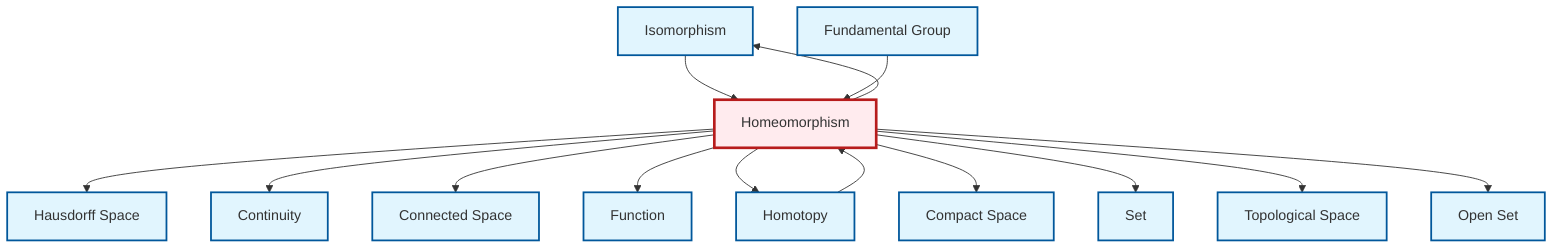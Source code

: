 graph TD
    classDef definition fill:#e1f5fe,stroke:#01579b,stroke-width:2px
    classDef theorem fill:#f3e5f5,stroke:#4a148c,stroke-width:2px
    classDef axiom fill:#fff3e0,stroke:#e65100,stroke-width:2px
    classDef example fill:#e8f5e9,stroke:#1b5e20,stroke-width:2px
    classDef current fill:#ffebee,stroke:#b71c1c,stroke-width:3px
    def-set["Set"]:::definition
    def-connected["Connected Space"]:::definition
    def-compact["Compact Space"]:::definition
    def-open-set["Open Set"]:::definition
    def-hausdorff["Hausdorff Space"]:::definition
    def-isomorphism["Isomorphism"]:::definition
    def-fundamental-group["Fundamental Group"]:::definition
    def-homotopy["Homotopy"]:::definition
    def-continuity["Continuity"]:::definition
    def-function["Function"]:::definition
    def-topological-space["Topological Space"]:::definition
    def-homeomorphism["Homeomorphism"]:::definition
    def-homeomorphism --> def-hausdorff
    def-homeomorphism --> def-continuity
    def-homeomorphism --> def-connected
    def-homeomorphism --> def-function
    def-homeomorphism --> def-homotopy
    def-homeomorphism --> def-compact
    def-homeomorphism --> def-isomorphism
    def-isomorphism --> def-homeomorphism
    def-homeomorphism --> def-set
    def-homeomorphism --> def-topological-space
    def-homotopy --> def-homeomorphism
    def-fundamental-group --> def-homeomorphism
    def-homeomorphism --> def-open-set
    class def-homeomorphism current